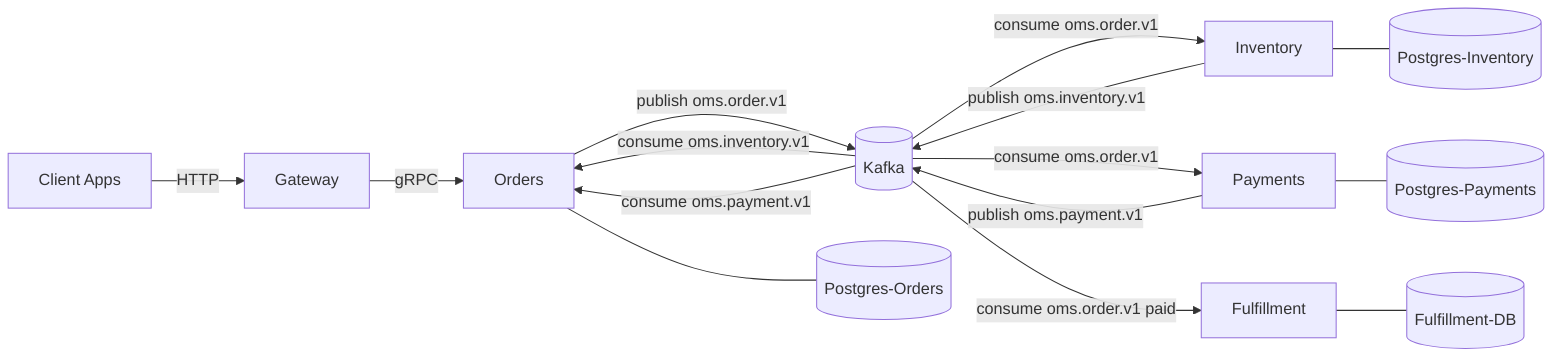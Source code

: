 graph LR
  %% Clients and Gateway
  C[Client Apps] -->|HTTP| GW[Gateway]

  %% Synchronous path
  GW -->|gRPC| ORD[Orders]

  %% Kafka bus
  K[(Kafka)]

  %% Services
  INV[Inventory]
  PAY[Payments]
  FUL[Fulfillment]

  %% Datastores
  ORDDB[(Postgres-Orders)]
  INVDB[(Postgres-Inventory)]
  PAYDB[(Postgres-Payments)]
  FULDB[(Fulfillment-DB)]

  %% Topics (labels on edges)
  ORD -->|publish oms.order.v1| K
  K -->|consume oms.order.v1| INV
  K -->|consume oms.order.v1| PAY

  INV -->|publish oms.inventory.v1| K
  PAY -->|publish oms.payment.v1| K
  K -->|consume oms.inventory.v1| ORD
  K -->|consume oms.payment.v1| ORD
  K -->|consume oms.order.v1 paid| FUL

  %% DB ownership
  ORD --- ORDDB
  INV --- INVDB
  PAY --- PAYDB
  FUL --- FULDB